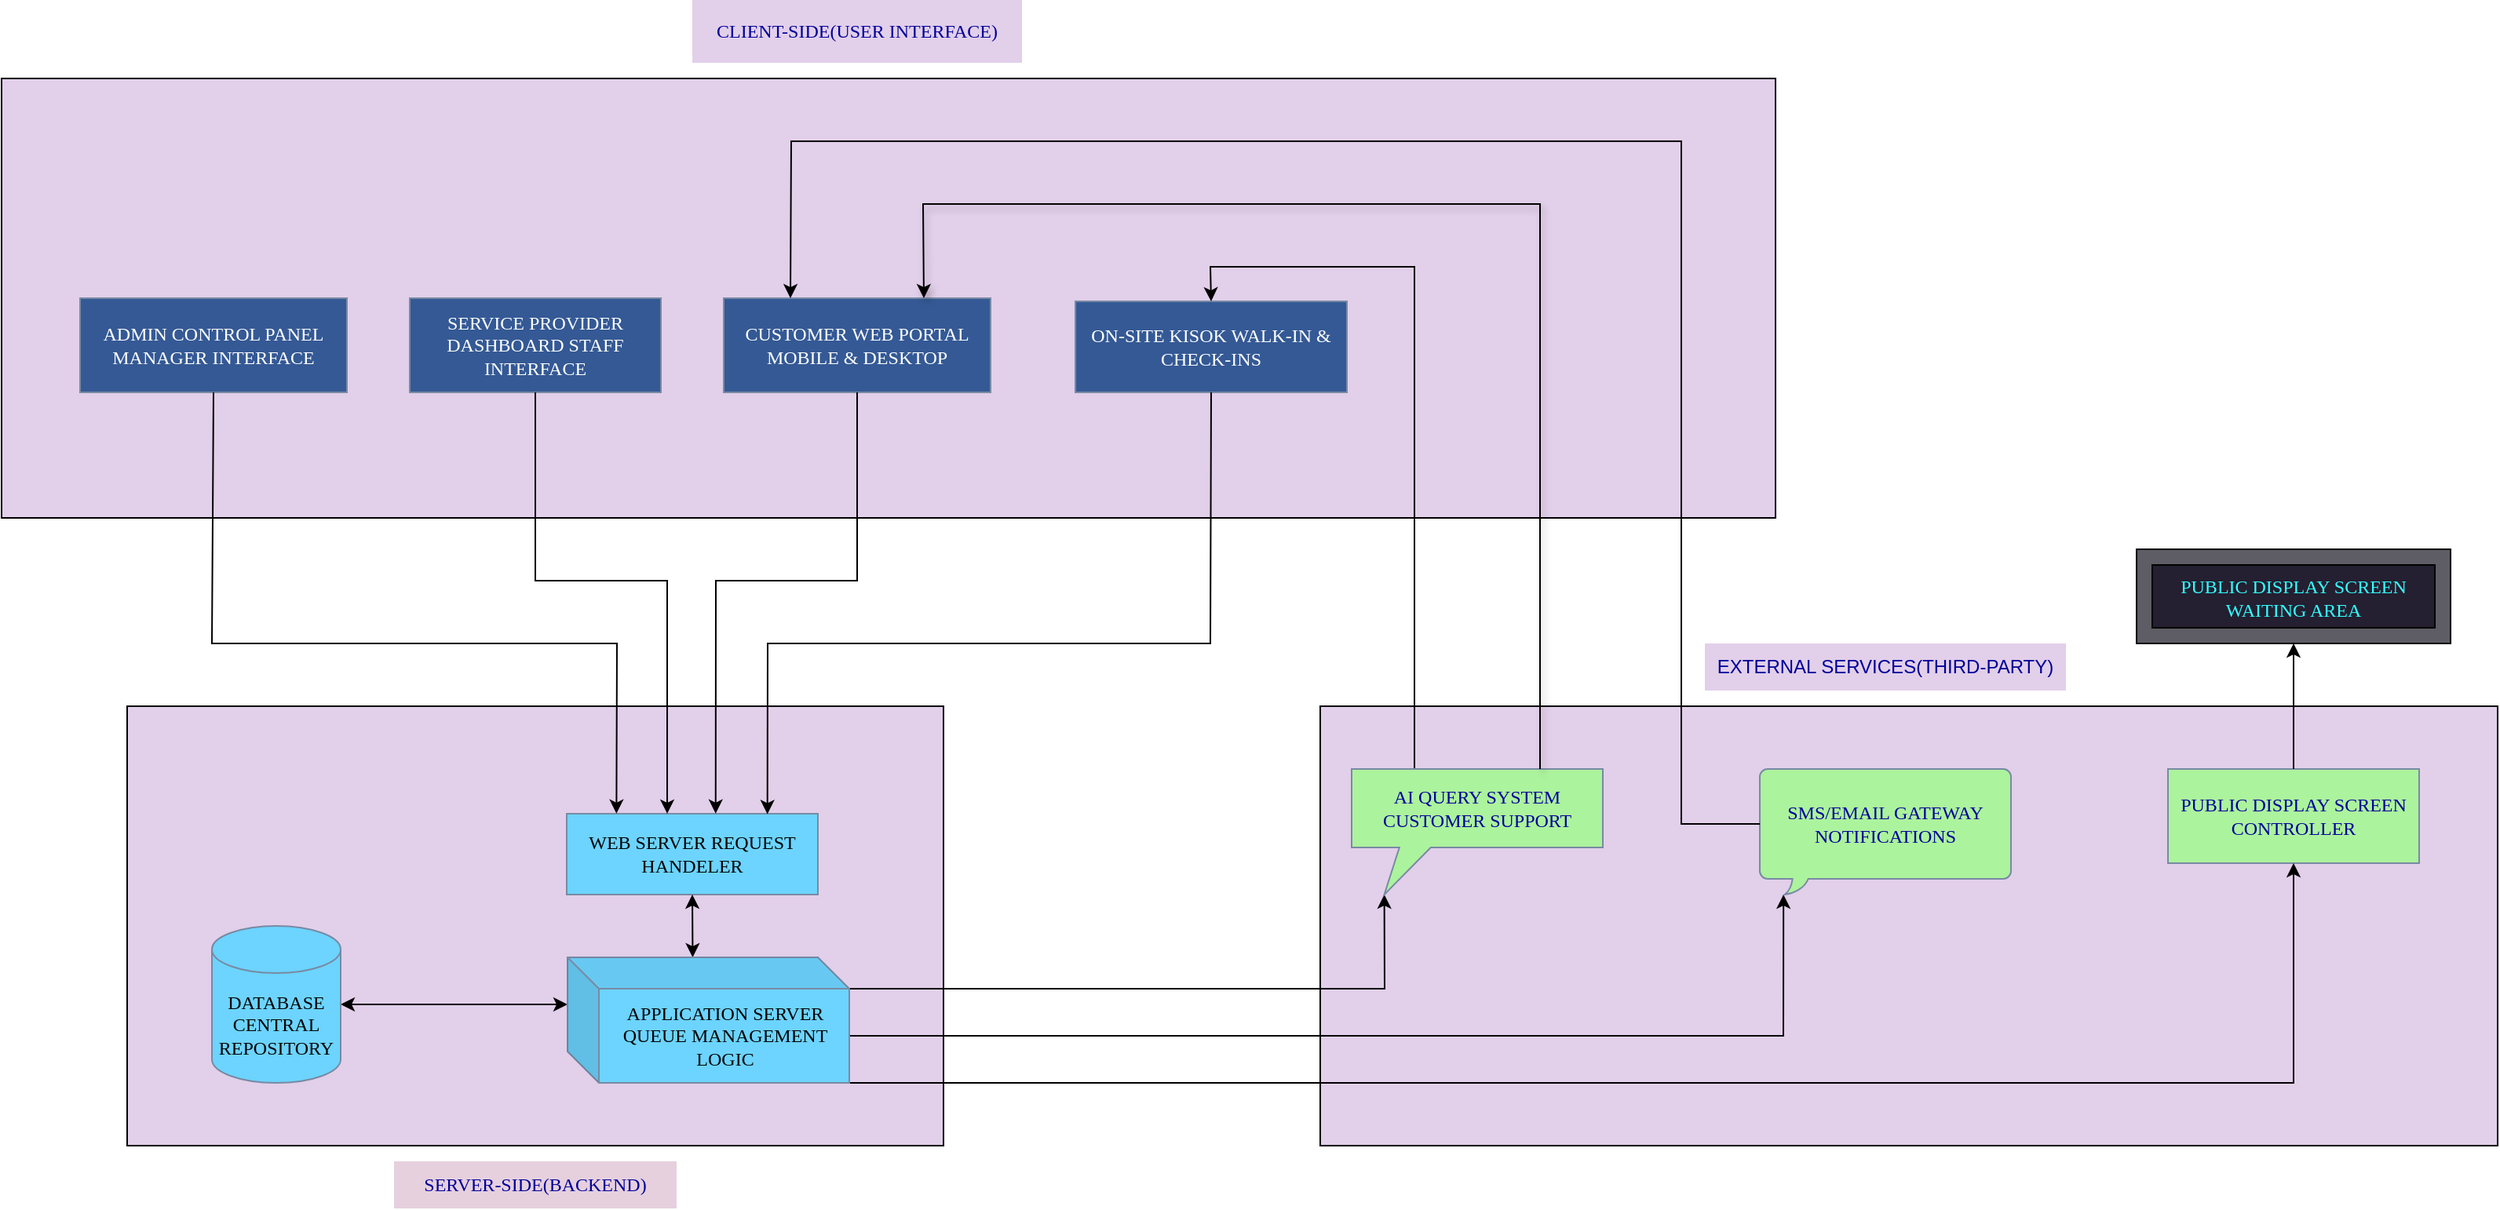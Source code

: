<mxfile version="28.2.4">
  <diagram name="Page-1" id="qsZ_LnOIo3cA4xp2xMpQ">
    <mxGraphModel dx="1365" dy="1520" grid="1" gridSize="10" guides="1" tooltips="1" connect="1" arrows="1" fold="1" page="0" pageScale="1" pageWidth="827" pageHeight="1169" background="#ffffff" math="0" shadow="0" adaptiveColors="simple">
      <root>
        <mxCell id="0" />
        <mxCell id="1" parent="0" />
        <mxCell id="aVbF9OA-xLC0kDLgi7-l-8" value="" style="rounded=0;whiteSpace=wrap;html=1;fillColor=#E2CFEA;glass=0;fontFamily=Garamond;" parent="1" vertex="1">
          <mxGeometry x="1320" y="360" width="750" height="280" as="geometry" />
        </mxCell>
        <mxCell id="aVbF9OA-xLC0kDLgi7-l-6" value="" style="rounded=0;whiteSpace=wrap;html=1;fillColor=#E2CFEA;glass=0;fontFamily=Garamond;" parent="1" vertex="1">
          <mxGeometry x="480" y="-40" width="1130" height="280" as="geometry" />
        </mxCell>
        <mxCell id="d8LdDF7MB_FyyKOB4kCU-10" value="" style="rounded=0;whiteSpace=wrap;html=1;fillColor=#E2CFEA;glass=0;fontFamily=Garamond;" parent="1" vertex="1">
          <mxGeometry x="560" y="360" width="520" height="280" as="geometry" />
        </mxCell>
        <mxCell id="5T-_rsz50Jgn7uRpXRnm-3" value="WEB SERVER REQUEST HANDELER" style="rounded=0;whiteSpace=wrap;html=1;fontFamily=Garamond;labelBackgroundColor=none;fillColor=#6CD4FF;strokeColor=#788AA3;fontColor=#000000;" parent="1" vertex="1">
          <mxGeometry x="840" y="428.5" width="160" height="51.5" as="geometry" />
        </mxCell>
        <mxCell id="5T-_rsz50Jgn7uRpXRnm-7" value="" style="endArrow=classic;startArrow=classic;html=1;rounded=0;entryX=0;entryY=0;entryDx=0;entryDy=30;fontFamily=Garamond;labelBackgroundColor=none;fontColor=default;strokeColor=#000000;exitX=1;exitY=0.5;exitDx=0;exitDy=0;exitPerimeter=0;entryPerimeter=0;" parent="1" source="ultQ3xpkIr3NzCKVsSpb-7" target="ultQ3xpkIr3NzCKVsSpb-15" edge="1">
          <mxGeometry width="50" height="50" relative="1" as="geometry">
            <mxPoint x="70" y="438" as="sourcePoint" />
            <mxPoint x="849" y="555" as="targetPoint" />
            <Array as="points" />
          </mxGeometry>
        </mxCell>
        <mxCell id="5T-_rsz50Jgn7uRpXRnm-8" value="" style="endArrow=classic;startArrow=classic;html=1;rounded=0;exitX=0;exitY=0;exitDx=79.75;exitDy=0;entryX=0.5;entryY=1;entryDx=0;entryDy=0;fontFamily=Garamond;labelBackgroundColor=none;fontColor=default;strokeColor=#000000;exitPerimeter=0;" parent="1" source="ultQ3xpkIr3NzCKVsSpb-15" target="5T-_rsz50Jgn7uRpXRnm-3" edge="1">
          <mxGeometry width="50" height="50" relative="1" as="geometry">
            <mxPoint x="928" y="529" as="sourcePoint" />
            <mxPoint x="220" y="348" as="targetPoint" />
          </mxGeometry>
        </mxCell>
        <mxCell id="5T-_rsz50Jgn7uRpXRnm-9" value="ADMIN CONTROL PANEL MANAGER INTERFACE" style="rounded=0;whiteSpace=wrap;html=1;fontFamily=Garamond;labelBackgroundColor=none;fillColor=#345995;strokeColor=#788AA3;fontColor=#FFFFFF;" parent="1" vertex="1">
          <mxGeometry x="530" y="100" width="170" height="60" as="geometry" />
        </mxCell>
        <mxCell id="5T-_rsz50Jgn7uRpXRnm-10" value="SERVICE PROVIDER DASHBOARD STAFF INTERFACE" style="rounded=0;whiteSpace=wrap;html=1;fontFamily=Garamond;labelBackgroundColor=none;fillColor=#345995;strokeColor=#788AA3;fontColor=#FFFFFF;" parent="1" vertex="1">
          <mxGeometry x="740" y="100" width="160" height="60" as="geometry" />
        </mxCell>
        <mxCell id="5T-_rsz50Jgn7uRpXRnm-11" value="CUSTOMER WEB PORTAL MOBILE &amp;amp; DESKTOP" style="rounded=0;whiteSpace=wrap;html=1;fontFamily=Garamond;labelBackgroundColor=none;fillColor=#345995;strokeColor=#788AA3;fontColor=#FFFFFF;" parent="1" vertex="1">
          <mxGeometry x="940" y="100" width="170" height="60" as="geometry" />
        </mxCell>
        <mxCell id="5T-_rsz50Jgn7uRpXRnm-13" value="" style="endArrow=classic;html=1;rounded=0;exitX=0.5;exitY=1;exitDx=0;exitDy=0;fontFamily=Garamond;labelBackgroundColor=none;fontColor=default;strokeColor=#000000;entryX=0.4;entryY=-0.001;entryDx=0;entryDy=0;entryPerimeter=0;" parent="1" source="5T-_rsz50Jgn7uRpXRnm-10" target="5T-_rsz50Jgn7uRpXRnm-3" edge="1">
          <mxGeometry width="50" height="50" relative="1" as="geometry">
            <mxPoint x="590" y="342" as="sourcePoint" />
            <mxPoint x="400" y="281" as="targetPoint" />
            <Array as="points">
              <mxPoint x="820" y="280" />
              <mxPoint x="904" y="280" />
            </Array>
          </mxGeometry>
        </mxCell>
        <mxCell id="5T-_rsz50Jgn7uRpXRnm-14" value="" style="endArrow=classic;html=1;rounded=0;entryX=0.593;entryY=-0.002;entryDx=0;entryDy=0;exitX=0.5;exitY=1;exitDx=0;exitDy=0;fontFamily=Garamond;labelBackgroundColor=none;fontColor=default;strokeColor=#000000;entryPerimeter=0;" parent="1" source="5T-_rsz50Jgn7uRpXRnm-11" target="5T-_rsz50Jgn7uRpXRnm-3" edge="1">
          <mxGeometry width="50" height="50" relative="1" as="geometry">
            <mxPoint x="890" y="302" as="sourcePoint" />
            <mxPoint x="500" y="312" as="targetPoint" />
            <Array as="points">
              <mxPoint x="1025" y="280" />
              <mxPoint x="935" y="280" />
            </Array>
          </mxGeometry>
        </mxCell>
        <mxCell id="5T-_rsz50Jgn7uRpXRnm-15" value="ON-SITE KISOK WALK-IN &amp;amp; CHECK-INS" style="rounded=0;whiteSpace=wrap;html=1;fontFamily=Garamond;labelBackgroundColor=none;fillColor=#345995;strokeColor=#788AA3;fontColor=#FFFFFF;" parent="1" vertex="1">
          <mxGeometry x="1164" y="102" width="173" height="58" as="geometry" />
        </mxCell>
        <mxCell id="5T-_rsz50Jgn7uRpXRnm-16" value="" style="endArrow=classic;html=1;rounded=0;fontFamily=Garamond;labelBackgroundColor=none;fontColor=default;strokeColor=#000000;entryX=0.799;entryY=0.004;entryDx=0;entryDy=0;entryPerimeter=0;exitX=0.5;exitY=1;exitDx=0;exitDy=0;" parent="1" source="5T-_rsz50Jgn7uRpXRnm-15" target="5T-_rsz50Jgn7uRpXRnm-3" edge="1">
          <mxGeometry width="50" height="50" relative="1" as="geometry">
            <mxPoint x="1304" y="238" as="sourcePoint" />
            <mxPoint x="980" y="420" as="targetPoint" />
            <Array as="points">
              <mxPoint x="1250" y="320" />
              <mxPoint x="968" y="320" />
            </Array>
          </mxGeometry>
        </mxCell>
        <mxCell id="5T-_rsz50Jgn7uRpXRnm-17" value="" style="endArrow=classic;html=1;rounded=0;exitX=0.5;exitY=1;exitDx=0;exitDy=0;fontFamily=Garamond;labelBackgroundColor=none;fontColor=default;strokeColor=#000000;entryX=0.198;entryY=-0.002;entryDx=0;entryDy=0;entryPerimeter=0;" parent="1" source="5T-_rsz50Jgn7uRpXRnm-9" target="5T-_rsz50Jgn7uRpXRnm-3" edge="1">
          <mxGeometry width="50" height="50" relative="1" as="geometry">
            <mxPoint x="560" y="272" as="sourcePoint" />
            <mxPoint x="400" y="271" as="targetPoint" />
            <Array as="points">
              <mxPoint x="614" y="320" />
              <mxPoint x="872" y="320" />
            </Array>
          </mxGeometry>
        </mxCell>
        <mxCell id="5T-_rsz50Jgn7uRpXRnm-20" value="" style="endArrow=classic;html=1;rounded=0;fontFamily=Garamond;labelBackgroundColor=none;fontColor=default;strokeColor=#000000;entryX=0;entryY=0;entryDx=20.8;entryDy=80;entryPerimeter=0;exitX=0;exitY=0;exitDx=179.5;exitDy=20;exitPerimeter=0;" parent="1" source="ultQ3xpkIr3NzCKVsSpb-15" target="ultQ3xpkIr3NzCKVsSpb-9" edge="1">
          <mxGeometry width="50" height="50" relative="1" as="geometry">
            <mxPoint x="1017.0" y="536.69" as="sourcePoint" />
            <mxPoint x="1360" y="500" as="targetPoint" />
            <Array as="points">
              <mxPoint x="1361" y="540" />
            </Array>
          </mxGeometry>
        </mxCell>
        <mxCell id="5T-_rsz50Jgn7uRpXRnm-22" value="PUBLIC DISPLAY SCREEN CONTROLLER" style="rounded=0;whiteSpace=wrap;html=1;fontFamily=Garamond;labelBackgroundColor=none;fillColor=#ACF39D;strokeColor=#788AA3;fontColor=#000099;" parent="1" vertex="1">
          <mxGeometry x="1860" y="400" width="160" height="60" as="geometry" />
        </mxCell>
        <mxCell id="5T-_rsz50Jgn7uRpXRnm-23" value="" style="endArrow=classic;html=1;rounded=0;exitX=0;exitY=0;exitDx=179.5;exitDy=50;fontFamily=Garamond;labelBackgroundColor=none;fontColor=default;strokeColor=#000000;exitPerimeter=0;entryX=0;entryY=0;entryDx=15.08;entryDy=80;entryPerimeter=0;" parent="1" source="ultQ3xpkIr3NzCKVsSpb-15" target="ultQ3xpkIr3NzCKVsSpb-11" edge="1">
          <mxGeometry width="50" height="50" relative="1" as="geometry">
            <mxPoint x="977.5" y="563" as="sourcePoint" />
            <mxPoint x="1680" y="490" as="targetPoint" />
            <Array as="points">
              <mxPoint x="1615" y="570" />
            </Array>
          </mxGeometry>
        </mxCell>
        <mxCell id="5T-_rsz50Jgn7uRpXRnm-24" value="" style="endArrow=classic;html=1;rounded=0;entryX=0.5;entryY=1;entryDx=0;entryDy=0;exitX=1;exitY=1;exitDx=0;exitDy=0;fontFamily=Garamond;labelBackgroundColor=none;fontColor=default;strokeColor=#000000;exitPerimeter=0;" parent="1" source="ultQ3xpkIr3NzCKVsSpb-15" target="5T-_rsz50Jgn7uRpXRnm-22" edge="1">
          <mxGeometry width="50" height="50" relative="1" as="geometry">
            <mxPoint x="938" y="563" as="sourcePoint" />
            <mxPoint x="1920.0" y="522.5" as="targetPoint" />
            <Array as="points">
              <mxPoint x="1940" y="600" />
            </Array>
          </mxGeometry>
        </mxCell>
        <mxCell id="mxy4_Z540qqXYXe5ajLi-5" value="" style="endArrow=classic;endFill=1;html=1;rounded=0;entryX=0.5;entryY=0;entryDx=0;entryDy=0;fontFamily=Garamond;labelBackgroundColor=none;fontColor=default;strokeColor=#000000;exitX=0.25;exitY=0;exitDx=0;exitDy=0;exitPerimeter=0;" parent="1" source="ultQ3xpkIr3NzCKVsSpb-9" target="5T-_rsz50Jgn7uRpXRnm-15" edge="1">
          <mxGeometry width="160" relative="1" as="geometry">
            <mxPoint x="1335" y="441" as="sourcePoint" />
            <mxPoint x="1400" y="320" as="targetPoint" />
            <Array as="points">
              <mxPoint x="1380" y="320" />
              <mxPoint x="1380" y="210" />
              <mxPoint x="1380" y="80" />
              <mxPoint x="1250" y="80" />
            </Array>
          </mxGeometry>
        </mxCell>
        <mxCell id="mxy4_Z540qqXYXe5ajLi-6" value="PUBLIC DISPLAY SCREEN WAITING AREA" style="html=1;whiteSpace=wrap;fontFamily=Garamond;labelBackgroundColor=none;fillColor=light-dark(#241f31, #2ba2b1);strokeColor=#788AA3;fontColor=#33FFFF;rounded=0;" parent="1" vertex="1">
          <mxGeometry x="1850" y="269.5" width="180" height="43" as="geometry" />
        </mxCell>
        <mxCell id="mxy4_Z540qqXYXe5ajLi-7" value="" style="endArrow=classic;html=1;rounded=0;exitX=0.5;exitY=0;exitDx=0;exitDy=0;fontFamily=Garamond;labelBackgroundColor=none;fontColor=default;strokeColor=#000000;entryX=0.5;entryY=1;entryDx=0;entryDy=0;entryPerimeter=0;" parent="1" source="5T-_rsz50Jgn7uRpXRnm-22" target="ultQ3xpkIr3NzCKVsSpb-12" edge="1">
          <mxGeometry width="50" height="50" relative="1" as="geometry">
            <mxPoint x="1800" y="480" as="sourcePoint" />
            <mxPoint x="1920" y="330" as="targetPoint" />
          </mxGeometry>
        </mxCell>
        <mxCell id="d8LdDF7MB_FyyKOB4kCU-14" value="SERVER-SIDE(BACKEND)" style="text;html=1;align=center;verticalAlign=middle;whiteSpace=wrap;rounded=0;fontColor=#000099;fillColor=light-dark(#E6D0DE, #e2cfea);fontFamily=Garamond;" parent="1" vertex="1">
          <mxGeometry x="730" y="650" width="180" height="30" as="geometry" />
        </mxCell>
        <mxCell id="d8LdDF7MB_FyyKOB4kCU-15" value="CLIENT-SIDE(USER INTERFACE)" style="text;html=1;align=center;verticalAlign=middle;whiteSpace=wrap;rounded=0;fontColor=#000099;fillColor=light-dark(#e2cfea, #e2cfea);fontFamily=Garamond;" parent="1" vertex="1">
          <mxGeometry x="920" y="-90" width="210" height="40" as="geometry" />
        </mxCell>
        <mxCell id="d8LdDF7MB_FyyKOB4kCU-16" value="&lt;font face=&quot;Helvetica&quot;&gt;EXTERNAL SERVICES(THIRD-PARTY)&lt;/font&gt;" style="text;html=1;align=center;verticalAlign=middle;whiteSpace=wrap;rounded=0;fontColor=#000099;labelBackgroundColor=none;fillColor=light-dark(#E2CFEA,#E2CFEA);textShadow=0;fontFamily=Garamond;" parent="1" vertex="1">
          <mxGeometry x="1565" y="320" width="230" height="30" as="geometry" />
        </mxCell>
        <mxCell id="ultQ3xpkIr3NzCKVsSpb-7" value="DATABASE CENTRAL REPOSITORY" style="shape=cylinder3;whiteSpace=wrap;html=1;boundedLbl=1;backgroundOutline=1;size=15;fillColor=light-dark(#6cd4ff, #6cd4ff);fontFamily=Garamond;fontColor=#000000;strokeColor=#788AA3;" parent="1" vertex="1">
          <mxGeometry x="614" y="500" width="82" height="100" as="geometry" />
        </mxCell>
        <mxCell id="ultQ3xpkIr3NzCKVsSpb-9" value="AI QUERY SYSTEM CUSTOMER SUPPORT" style="shape=callout;whiteSpace=wrap;html=1;perimeter=calloutPerimeter;fillColor=light-dark(#ACF39D,#ACF39D);fontFamily=Garamond;strokeColor=#788AA3;fontColor=#000099;size=30;position=0.19;position2=0.13;" parent="1" vertex="1">
          <mxGeometry x="1340" y="400" width="160" height="80" as="geometry" />
        </mxCell>
        <mxCell id="ultQ3xpkIr3NzCKVsSpb-11" value="SMS/EMAIL GATEWAY NOTIFICATIONS" style="whiteSpace=wrap;html=1;shape=mxgraph.basic.roundRectCallout;dx=25.83;dy=10;size=5;boundedLbl=1;fillColor=light-dark(#ACF39D,#ACF39D);fontFamily=Garamond;strokeColor=#788AA3;fontColor=#000099;" parent="1" vertex="1">
          <mxGeometry x="1600" y="400" width="160" height="80" as="geometry" />
        </mxCell>
        <mxCell id="ultQ3xpkIr3NzCKVsSpb-12" value="" style="verticalLabelPosition=bottom;verticalAlign=top;html=1;shape=mxgraph.basic.frame;dx=10;whiteSpace=wrap;fillColor=light-dark(#5e5c64, #131313);fontFamily=Garamond;" parent="1" vertex="1">
          <mxGeometry x="1840" y="260" width="200" height="60" as="geometry" />
        </mxCell>
        <mxCell id="ultQ3xpkIr3NzCKVsSpb-15" value="APPLICATION SERVER QUEUE MANAGEMENT LOGIC" style="shape=cube;whiteSpace=wrap;html=1;boundedLbl=1;backgroundOutline=1;darkOpacity=0.05;darkOpacity2=0.1;fillColor=light-dark(#6CD4FF,#6CD4FF);fontFamily=Garamond;strokeColor=#788AA3;fontColor=#000000;" parent="1" vertex="1">
          <mxGeometry x="840.5" y="520" width="179.5" height="80" as="geometry" />
        </mxCell>
        <mxCell id="aVbF9OA-xLC0kDLgi7-l-2" value="" style="endArrow=classic;html=1;rounded=0;strokeColor=#000000;entryX=0.75;entryY=0;entryDx=0;entryDy=0;shadow=1;exitX=0.75;exitY=0;exitDx=0;exitDy=0;exitPerimeter=0;" parent="1" source="ultQ3xpkIr3NzCKVsSpb-9" target="5T-_rsz50Jgn7uRpXRnm-11" edge="1">
          <mxGeometry width="50" height="50" relative="1" as="geometry">
            <mxPoint x="1440" y="80" as="sourcePoint" />
            <mxPoint x="1100" y="30" as="targetPoint" />
            <Array as="points">
              <mxPoint x="1460" y="40" />
              <mxPoint x="1067" y="40" />
            </Array>
          </mxGeometry>
        </mxCell>
        <mxCell id="aVbF9OA-xLC0kDLgi7-l-3" value="" style="endArrow=classic;html=1;rounded=0;labelBackgroundColor=default;fontColor=#000000;strokeColor=#000000;entryX=0.25;entryY=0;entryDx=0;entryDy=0;exitX=0;exitY=0;exitDx=0;exitDy=35;exitPerimeter=0;" parent="1" source="ultQ3xpkIr3NzCKVsSpb-11" target="5T-_rsz50Jgn7uRpXRnm-11" edge="1">
          <mxGeometry width="50" height="50" relative="1" as="geometry">
            <mxPoint x="1520" y="480" as="sourcePoint" />
            <mxPoint x="990" as="targetPoint" />
            <Array as="points">
              <mxPoint x="1550" y="435" />
              <mxPoint x="1550" />
              <mxPoint x="983" />
            </Array>
          </mxGeometry>
        </mxCell>
      </root>
    </mxGraphModel>
  </diagram>
</mxfile>
